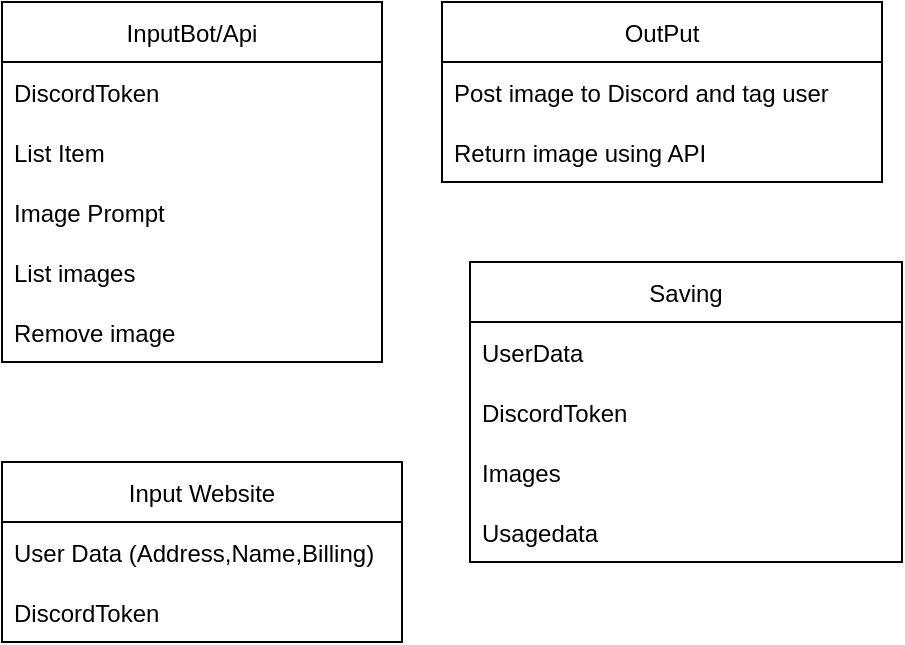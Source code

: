 <mxfile version="20.4.0" type="github">
  <diagram id="UN26ioG_HIudP7wfDfEq" name="Seite-1">
    <mxGraphModel dx="1422" dy="762" grid="1" gridSize="10" guides="1" tooltips="1" connect="1" arrows="1" fold="1" page="1" pageScale="1" pageWidth="827" pageHeight="1169" math="0" shadow="0">
      <root>
        <mxCell id="0" />
        <mxCell id="1" parent="0" />
        <mxCell id="TXWJ0bgq1Vhoh-4YOiwv-1" value="InputBot/Api" style="swimlane;fontStyle=0;childLayout=stackLayout;horizontal=1;startSize=30;horizontalStack=0;resizeParent=1;resizeParentMax=0;resizeLast=0;collapsible=1;marginBottom=0;" parent="1" vertex="1">
          <mxGeometry x="110" y="160" width="190" height="180" as="geometry" />
        </mxCell>
        <mxCell id="TXWJ0bgq1Vhoh-4YOiwv-2" value="DiscordToken" style="text;strokeColor=none;fillColor=none;align=left;verticalAlign=middle;spacingLeft=4;spacingRight=4;overflow=hidden;points=[[0,0.5],[1,0.5]];portConstraint=eastwest;rotatable=0;" parent="TXWJ0bgq1Vhoh-4YOiwv-1" vertex="1">
          <mxGeometry y="30" width="190" height="30" as="geometry" />
        </mxCell>
        <mxCell id="Ez2HjiIt0Sp1HgX0DN7o-1" value="List Item" style="text;strokeColor=none;fillColor=none;align=left;verticalAlign=middle;spacingLeft=4;spacingRight=4;overflow=hidden;points=[[0,0.5],[1,0.5]];portConstraint=eastwest;rotatable=0;" vertex="1" parent="TXWJ0bgq1Vhoh-4YOiwv-1">
          <mxGeometry y="60" width="190" height="30" as="geometry" />
        </mxCell>
        <mxCell id="TXWJ0bgq1Vhoh-4YOiwv-3" value="Image Prompt" style="text;strokeColor=none;fillColor=none;align=left;verticalAlign=middle;spacingLeft=4;spacingRight=4;overflow=hidden;points=[[0,0.5],[1,0.5]];portConstraint=eastwest;rotatable=0;" parent="TXWJ0bgq1Vhoh-4YOiwv-1" vertex="1">
          <mxGeometry y="90" width="190" height="30" as="geometry" />
        </mxCell>
        <mxCell id="Ez2HjiIt0Sp1HgX0DN7o-2" value="List images" style="text;strokeColor=none;fillColor=none;align=left;verticalAlign=middle;spacingLeft=4;spacingRight=4;overflow=hidden;points=[[0,0.5],[1,0.5]];portConstraint=eastwest;rotatable=0;" vertex="1" parent="TXWJ0bgq1Vhoh-4YOiwv-1">
          <mxGeometry y="120" width="190" height="30" as="geometry" />
        </mxCell>
        <mxCell id="TXWJ0bgq1Vhoh-4YOiwv-4" value="Remove image" style="text;strokeColor=none;fillColor=none;align=left;verticalAlign=middle;spacingLeft=4;spacingRight=4;overflow=hidden;points=[[0,0.5],[1,0.5]];portConstraint=eastwest;rotatable=0;" parent="TXWJ0bgq1Vhoh-4YOiwv-1" vertex="1">
          <mxGeometry y="150" width="190" height="30" as="geometry" />
        </mxCell>
        <mxCell id="TXWJ0bgq1Vhoh-4YOiwv-7" value="OutPut" style="swimlane;fontStyle=0;childLayout=stackLayout;horizontal=1;startSize=30;horizontalStack=0;resizeParent=1;resizeParentMax=0;resizeLast=0;collapsible=1;marginBottom=0;" parent="1" vertex="1">
          <mxGeometry x="330" y="160" width="220" height="90" as="geometry" />
        </mxCell>
        <mxCell id="TXWJ0bgq1Vhoh-4YOiwv-8" value="Post image to Discord and tag user" style="text;strokeColor=none;fillColor=none;align=left;verticalAlign=middle;spacingLeft=4;spacingRight=4;overflow=hidden;points=[[0,0.5],[1,0.5]];portConstraint=eastwest;rotatable=0;" parent="TXWJ0bgq1Vhoh-4YOiwv-7" vertex="1">
          <mxGeometry y="30" width="220" height="30" as="geometry" />
        </mxCell>
        <mxCell id="TXWJ0bgq1Vhoh-4YOiwv-9" value="Return image using API" style="text;strokeColor=none;fillColor=none;align=left;verticalAlign=middle;spacingLeft=4;spacingRight=4;overflow=hidden;points=[[0,0.5],[1,0.5]];portConstraint=eastwest;rotatable=0;" parent="TXWJ0bgq1Vhoh-4YOiwv-7" vertex="1">
          <mxGeometry y="60" width="220" height="30" as="geometry" />
        </mxCell>
        <mxCell id="TXWJ0bgq1Vhoh-4YOiwv-12" value="Input Website" style="swimlane;fontStyle=0;childLayout=stackLayout;horizontal=1;startSize=30;horizontalStack=0;resizeParent=1;resizeParentMax=0;resizeLast=0;collapsible=1;marginBottom=0;" parent="1" vertex="1">
          <mxGeometry x="110" y="390" width="200" height="90" as="geometry" />
        </mxCell>
        <mxCell id="TXWJ0bgq1Vhoh-4YOiwv-13" value="User Data (Address,Name,Billing)" style="text;strokeColor=none;fillColor=none;align=left;verticalAlign=middle;spacingLeft=4;spacingRight=4;overflow=hidden;points=[[0,0.5],[1,0.5]];portConstraint=eastwest;rotatable=0;" parent="TXWJ0bgq1Vhoh-4YOiwv-12" vertex="1">
          <mxGeometry y="30" width="200" height="30" as="geometry" />
        </mxCell>
        <mxCell id="TXWJ0bgq1Vhoh-4YOiwv-14" value="DiscordToken" style="text;strokeColor=none;fillColor=none;align=left;verticalAlign=middle;spacingLeft=4;spacingRight=4;overflow=hidden;points=[[0,0.5],[1,0.5]];portConstraint=eastwest;rotatable=0;" parent="TXWJ0bgq1Vhoh-4YOiwv-12" vertex="1">
          <mxGeometry y="60" width="200" height="30" as="geometry" />
        </mxCell>
        <mxCell id="TXWJ0bgq1Vhoh-4YOiwv-17" value="Saving" style="swimlane;fontStyle=0;childLayout=stackLayout;horizontal=1;startSize=30;horizontalStack=0;resizeParent=1;resizeParentMax=0;resizeLast=0;collapsible=1;marginBottom=0;" parent="1" vertex="1">
          <mxGeometry x="344" y="290" width="216" height="150" as="geometry" />
        </mxCell>
        <mxCell id="TXWJ0bgq1Vhoh-4YOiwv-18" value="UserData" style="text;strokeColor=none;fillColor=none;align=left;verticalAlign=middle;spacingLeft=4;spacingRight=4;overflow=hidden;points=[[0,0.5],[1,0.5]];portConstraint=eastwest;rotatable=0;" parent="TXWJ0bgq1Vhoh-4YOiwv-17" vertex="1">
          <mxGeometry y="30" width="216" height="30" as="geometry" />
        </mxCell>
        <mxCell id="TXWJ0bgq1Vhoh-4YOiwv-19" value="DiscordToken" style="text;strokeColor=none;fillColor=none;align=left;verticalAlign=middle;spacingLeft=4;spacingRight=4;overflow=hidden;points=[[0,0.5],[1,0.5]];portConstraint=eastwest;rotatable=0;" parent="TXWJ0bgq1Vhoh-4YOiwv-17" vertex="1">
          <mxGeometry y="60" width="216" height="30" as="geometry" />
        </mxCell>
        <mxCell id="TXWJ0bgq1Vhoh-4YOiwv-20" value="Images" style="text;strokeColor=none;fillColor=none;align=left;verticalAlign=middle;spacingLeft=4;spacingRight=4;overflow=hidden;points=[[0,0.5],[1,0.5]];portConstraint=eastwest;rotatable=0;" parent="TXWJ0bgq1Vhoh-4YOiwv-17" vertex="1">
          <mxGeometry y="90" width="216" height="30" as="geometry" />
        </mxCell>
        <mxCell id="TXWJ0bgq1Vhoh-4YOiwv-21" value="Usagedata" style="text;strokeColor=none;fillColor=none;align=left;verticalAlign=middle;spacingLeft=4;spacingRight=4;overflow=hidden;points=[[0,0.5],[1,0.5]];portConstraint=eastwest;rotatable=0;" parent="TXWJ0bgq1Vhoh-4YOiwv-17" vertex="1">
          <mxGeometry y="120" width="216" height="30" as="geometry" />
        </mxCell>
      </root>
    </mxGraphModel>
  </diagram>
</mxfile>
